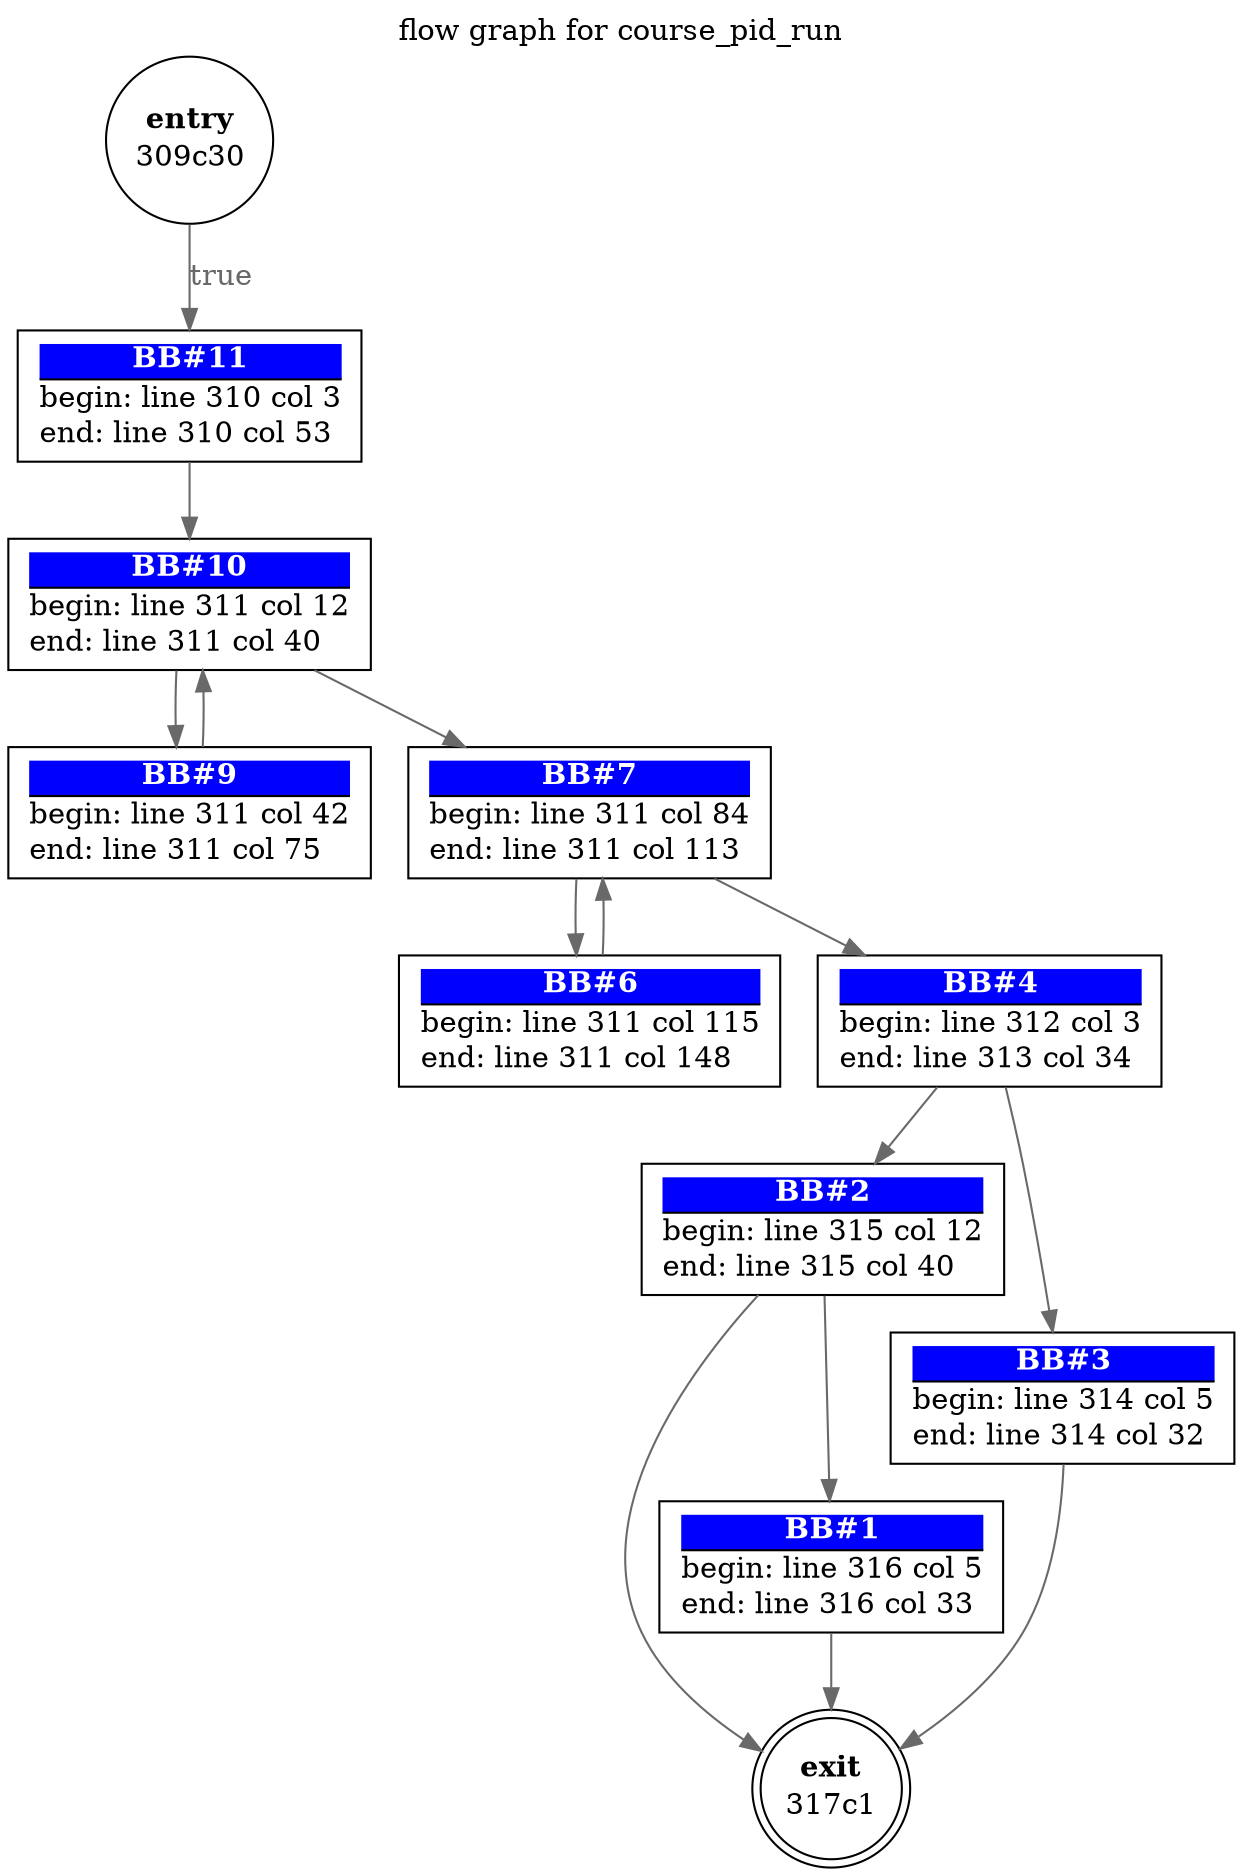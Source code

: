 digraph coursepidrun{ 
  label="flow graph for course_pid_run"
  labelloc="t"
  0 [label=<<TABLE border="0" cellborder="0" cellpadding="0"><TR><TD border="0" bgcolor="#ffffff" sides="b"><FONT color="#000000"><B>exit</B></FONT></TD></TR><TR><TD>317c1</TD></TR></TABLE>>, shape=doublecircle, margin=0]
  1 [label=<<TABLE border="0" cellborder="0" cellpadding="0"><TR><TD border="1" bgcolor="#0000ff" sides="b"><FONT color="#ffffff"><B>BB#1</B></FONT></TD></TR><TR><TD align="left">begin: line 316 col 5</TD></TR><TR><TD align="left">end: line 316 col 33</TD></TR></TABLE>>, shape=box]
  1->0[label="" fontcolor=dimgray color=dimgray]
  2 [label=<<TABLE border="0" cellborder="0" cellpadding="0"><TR><TD border="1" bgcolor="#0000ff" sides="b"><FONT color="#ffffff"><B>BB#2</B></FONT></TD></TR><TR><TD align="left">begin: line 315 col 12</TD></TR><TR><TD align="left">end: line 315 col 40</TD></TR></TABLE>>, shape=box]
  2->1[label="" fontcolor=dimgray color=dimgray]
  2->0[label="" fontcolor=dimgray color=dimgray]
  3 [label=<<TABLE border="0" cellborder="0" cellpadding="0"><TR><TD border="1" bgcolor="#0000ff" sides="b"><FONT color="#ffffff"><B>BB#3</B></FONT></TD></TR><TR><TD align="left">begin: line 314 col 5</TD></TR><TR><TD align="left">end: line 314 col 32</TD></TR></TABLE>>, shape=box]
  3->0[label="" fontcolor=dimgray color=dimgray]
  4 [label=<<TABLE border="0" cellborder="0" cellpadding="0"><TR><TD border="1" bgcolor="#0000ff" sides="b"><FONT color="#ffffff"><B>BB#4</B></FONT></TD></TR><TR><TD align="left">begin: line 312 col 3</TD></TR><TR><TD align="left">end: line 313 col 34</TD></TR></TABLE>>, shape=box]
  4->3[label="" fontcolor=dimgray color=dimgray]
  4->2[label="" fontcolor=dimgray color=dimgray]
  6 [label=<<TABLE border="0" cellborder="0" cellpadding="0"><TR><TD border="1" bgcolor="#0000ff" sides="b"><FONT color="#ffffff"><B>BB#6</B></FONT></TD></TR><TR><TD align="left">begin: line 311 col 115</TD></TR><TR><TD align="left">end: line 311 col 148</TD></TR></TABLE>>, shape=box]
  6->7[label="" fontcolor=dimgray color=dimgray]
  7 [label=<<TABLE border="0" cellborder="0" cellpadding="0"><TR><TD border="1" bgcolor="#0000ff" sides="b"><FONT color="#ffffff"><B>BB#7</B></FONT></TD></TR><TR><TD align="left">begin: line 311 col 84</TD></TR><TR><TD align="left">end: line 311 col 113</TD></TR></TABLE>>, shape=box]
  7->6[label="" fontcolor=dimgray color=dimgray]
  7->4[label="" fontcolor=dimgray color=dimgray]
  9 [label=<<TABLE border="0" cellborder="0" cellpadding="0"><TR><TD border="1" bgcolor="#0000ff" sides="b"><FONT color="#ffffff"><B>BB#9</B></FONT></TD></TR><TR><TD align="left">begin: line 311 col 42</TD></TR><TR><TD align="left">end: line 311 col 75</TD></TR></TABLE>>, shape=box]
  9->10[label="" fontcolor=dimgray color=dimgray]
  10 [label=<<TABLE border="0" cellborder="0" cellpadding="0"><TR><TD border="1" bgcolor="#0000ff" sides="b"><FONT color="#ffffff"><B>BB#10</B></FONT></TD></TR><TR><TD align="left">begin: line 311 col 12</TD></TR><TR><TD align="left">end: line 311 col 40</TD></TR></TABLE>>, shape=box]
  10->9[label="" fontcolor=dimgray color=dimgray]
  10->7[label="" fontcolor=dimgray color=dimgray]
  11 [label=<<TABLE border="0" cellborder="0" cellpadding="0"><TR><TD border="1" bgcolor="#0000ff" sides="b"><FONT color="#ffffff"><B>BB#11</B></FONT></TD></TR><TR><TD align="left">begin: line 310 col 3</TD></TR><TR><TD align="left">end: line 310 col 53</TD></TR></TABLE>>, shape=box]
  11->10[label="" fontcolor=dimgray color=dimgray]
  12 [label=<<TABLE border="0" cellborder="0" cellpadding="0"><TR><TD border="0" bgcolor="#ffffff" sides="b"><FONT color="#000000"><B>entry</B></FONT></TD></TR><TR><TD>309c30</TD></TR></TABLE>>, shape=circle, margin=0]
  12->11[label="true" fontcolor=dimgray color=dimgray]
}
